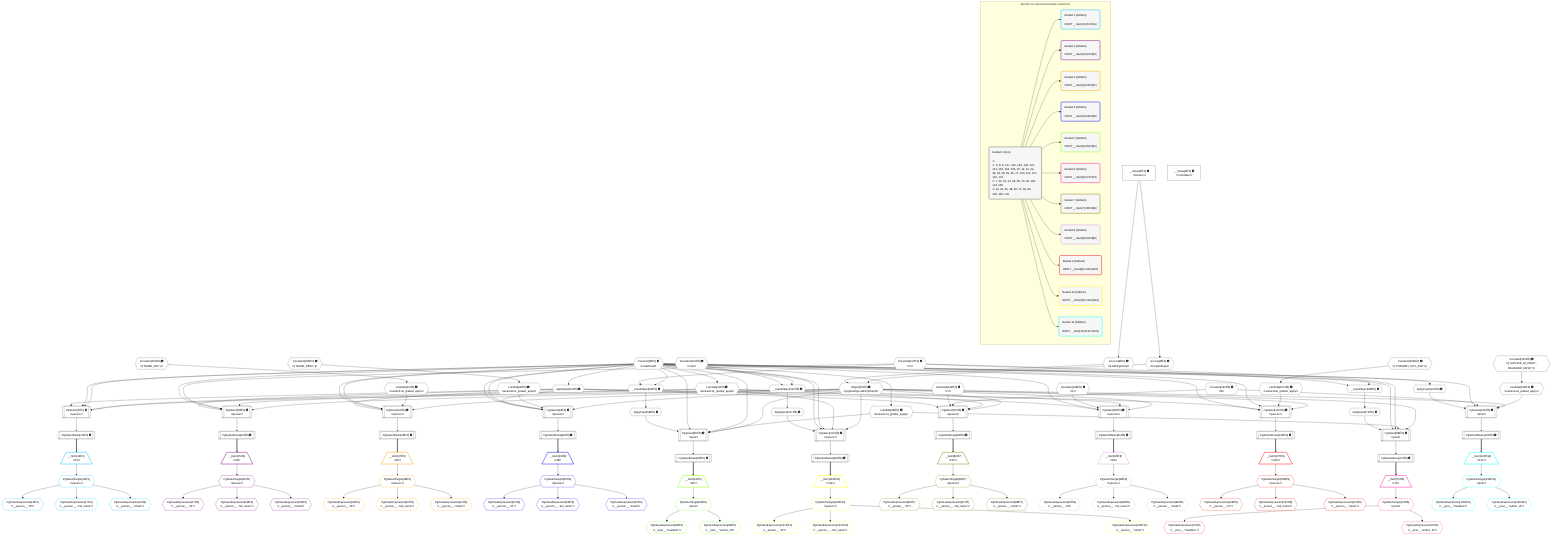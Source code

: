 %%{init: {'themeVariables': { 'fontSize': '12px'}}}%%
graph TD
    classDef path fill:#eee,stroke:#000,color:#000
    classDef plan fill:#fff,stroke-width:1px,color:#000
    classDef itemplan fill:#fff,stroke-width:2px,color:#000
    classDef unbatchedplan fill:#dff,stroke-width:1px,color:#000
    classDef sideeffectplan fill:#fcc,stroke-width:2px,color:#000
    classDef bucket fill:#f6f6f6,color:#000,stroke-width:2px,text-align:left


    %% plan dependencies
    PgSelect7[["PgSelect[7∈0] ➊<br />ᐸpersonᐳ"]]:::plan
    Object10{{"Object[10∈0] ➊<br />ᐸ{pgSettings,withPgClient}ᐳ"}}:::plan
    Lambda11{{"Lambda[11∈0] ➊<br />ᐸextractList_grafast_applyᐳ"}}:::plan
    Constant6{{"Constant[6∈0] ➊<br />ᐸundefinedᐳ"}}:::plan
    ApplyInput12{{"ApplyInput[12∈0] ➊"}}:::plan
    Object10 & Lambda11 & Constant6 & Constant6 & ApplyInput12 --> PgSelect7
    PgSelect20[["PgSelect[20∈0] ➊<br />ᐸpersonᐳ"]]:::plan
    Constant137{{"Constant[137∈0] ➊<br />ᐸ2ᐳ"}}:::plan
    Object10 & Lambda11 & Constant137 & Constant6 & ApplyInput12 --> PgSelect20
    PgSelect32[["PgSelect[32∈0] ➊<br />ᐸpersonᐳ"]]:::plan
    Lambda34{{"Lambda[34∈0] ➊<br />ᐸextractList_grafast_applyᐳ"}}:::plan
    Object10 & Lambda34 & Constant6 & Constant6 & ApplyInput12 --> PgSelect32
    PgSelect44[["PgSelect[44∈0] ➊<br />ᐸpersonᐳ"]]:::plan
    Lambda46{{"Lambda[46∈0] ➊<br />ᐸextractList_grafast_applyᐳ"}}:::plan
    Object10 & Lambda46 & Constant6 & Constant6 & ApplyInput12 --> PgSelect44
    PgSelect56[["PgSelect[56∈0] ➊<br />ᐸpostᐳ"]]:::plan
    Lambda58{{"Lambda[58∈0] ➊<br />ᐸextractList_grafast_applyᐳ"}}:::plan
    ApplyInput59{{"ApplyInput[59∈0] ➊"}}:::plan
    Object10 & Lambda58 & Constant6 & Constant6 & ApplyInput59 --> PgSelect56
    PgSelect68[["PgSelect[68∈0] ➊<br />ᐸpostᐳ"]]:::plan
    ApplyInput71{{"ApplyInput[71∈0] ➊"}}:::plan
    Object10 & Lambda58 & Constant137 & Constant6 & ApplyInput71 --> PgSelect68
    PgSelect79[["PgSelect[79∈0] ➊<br />ᐸpersonᐳ"]]:::plan
    Constant142{{"Constant[142∈0] ➊<br />ᐸ3ᐳ"}}:::plan
    Constant143{{"Constant[143∈0] ➊<br />ᐸ1ᐳ"}}:::plan
    Object10 & Lambda11 & Constant142 & Constant143 & ApplyInput12 --> PgSelect79
    PgSelect90[["PgSelect[90∈0] ➊<br />ᐸpersonᐳ"]]:::plan
    Constant144{{"Constant[144∈0] ➊<br />ᐸ0ᐳ"}}:::plan
    Object10 & Lambda11 & Constant144 & Constant6 & ApplyInput12 --> PgSelect90
    PgSelect102[["PgSelect[102∈0] ➊<br />ᐸpersonᐳ"]]:::plan
    Lambda104{{"Lambda[104∈0] ➊<br />ᐸextractList_grafast_applyᐳ"}}:::plan
    Object10 & Lambda104 & Constant6 & Constant6 & ApplyInput12 --> PgSelect102
    PgSelect114[["PgSelect[114∈0] ➊<br />ᐸpersonᐳ"]]:::plan
    ApplyInput117{{"ApplyInput[117∈0] ➊"}}:::plan
    Object10 & Lambda11 & Constant6 & Constant6 & ApplyInput117 --> PgSelect114
    PgSelect128[["PgSelect[128∈0] ➊<br />ᐸpostᐳ"]]:::plan
    Lambda130{{"Lambda[130∈0] ➊<br />ᐸextractList_grafast_applyᐳ"}}:::plan
    ApplyInput131{{"ApplyInput[131∈0] ➊"}}:::plan
    Object10 & Lambda130 & Constant142 & Constant6 & ApplyInput131 --> PgSelect128
    Access8{{"Access[8∈0] ➊<br />ᐸ2.pgSettingsᐳ"}}:::plan
    Access9{{"Access[9∈0] ➊<br />ᐸ2.withPgClientᐳ"}}:::plan
    Access8 & Access9 --> Object10
    __InputObject54{{"__InputObject[54∈0] ➊"}}:::plan
    Constant6 & Constant137 --> __InputObject54
    __InputObject66{{"__InputObject[66∈0] ➊"}}:::plan
    Constant6 & Constant137 --> __InputObject66
    __InputObject112{{"__InputObject[112∈0] ➊"}}:::plan
    Constant147{{"Constant[147∈0] ➊<br />ᐸnullᐳ"}}:::plan
    Constant6 & Constant147 --> __InputObject112
    __Value2["__Value[2∈0] ➊<br />ᐸcontextᐳ"]:::plan
    __Value2 --> Access8
    __Value2 --> Access9
    Constant6 --> Lambda11
    Constant6 --> ApplyInput12
    PgSelectRows13[["PgSelectRows[13∈0] ➊"]]:::plan
    PgSelect7 --> PgSelectRows13
    PgSelectRows24[["PgSelectRows[24∈0] ➊"]]:::plan
    PgSelect20 --> PgSelectRows24
    Constant151{{"Constant[151∈0] ➊<br />ᐸ[ 'NAME_ASC' ]ᐳ"}}:::plan
    Constant151 --> Lambda34
    PgSelectRows36[["PgSelectRows[36∈0] ➊"]]:::plan
    PgSelect32 --> PgSelectRows36
    Constant152{{"Constant[152∈0] ➊<br />ᐸ[ 'NAME_DESC' ]ᐳ"}}:::plan
    Constant152 --> Lambda46
    PgSelectRows48[["PgSelectRows[48∈0] ➊"]]:::plan
    PgSelect44 --> PgSelectRows48
    Constant6 --> Lambda58
    __InputObject54 --> ApplyInput59
    PgSelectRows60[["PgSelectRows[60∈0] ➊"]]:::plan
    PgSelect56 --> PgSelectRows60
    __InputObject66 --> ApplyInput71
    PgSelectRows72[["PgSelectRows[72∈0] ➊"]]:::plan
    PgSelect68 --> PgSelectRows72
    PgSelectRows83[["PgSelectRows[83∈0] ➊"]]:::plan
    PgSelect79 --> PgSelectRows83
    PgSelectRows94[["PgSelectRows[94∈0] ➊"]]:::plan
    PgSelect90 --> PgSelectRows94
    Constant153{{"Constant[153∈0] ➊<br />ᐸ[ 'PRIMARY_KEY_ASC' ]ᐳ"}}:::plan
    Constant153 --> Lambda104
    PgSelectRows106[["PgSelectRows[106∈0] ➊"]]:::plan
    PgSelect102 --> PgSelectRows106
    __InputObject112 --> ApplyInput117
    PgSelectRows118[["PgSelectRows[118∈0] ➊"]]:::plan
    PgSelect114 --> PgSelectRows118
    Constant154{{"Constant[154∈0] ➊<br />ᐸ[ 'AUTHOR_ID_DESC', 'HEADLINE_DESC' ]ᐳ"}}:::plan
    Constant154 --> Lambda130
    Constant6 --> ApplyInput131
    PgSelectRows132[["PgSelectRows[132∈0] ➊"]]:::plan
    PgSelect128 --> PgSelectRows132
    __Value4["__Value[4∈0] ➊<br />ᐸrootValueᐳ"]:::plan
    __Item14[/"__Item[14∈1]<br />ᐸ13ᐳ"\]:::itemplan
    PgSelectRows13 ==> __Item14
    PgSelectSingle15{{"PgSelectSingle[15∈1]<br />ᐸpersonᐳ"}}:::plan
    __Item14 --> PgSelectSingle15
    PgClassExpression16{{"PgClassExpression[16∈1]<br />ᐸ__person__.”id”ᐳ"}}:::plan
    PgSelectSingle15 --> PgClassExpression16
    PgClassExpression17{{"PgClassExpression[17∈1]<br />ᐸ__person__...full_name”ᐳ"}}:::plan
    PgSelectSingle15 --> PgClassExpression17
    PgClassExpression18{{"PgClassExpression[18∈1]<br />ᐸ__person__.”email”ᐳ"}}:::plan
    PgSelectSingle15 --> PgClassExpression18
    __Item25[/"__Item[25∈2]<br />ᐸ24ᐳ"\]:::itemplan
    PgSelectRows24 ==> __Item25
    PgSelectSingle26{{"PgSelectSingle[26∈2]<br />ᐸpersonᐳ"}}:::plan
    __Item25 --> PgSelectSingle26
    PgClassExpression27{{"PgClassExpression[27∈2]<br />ᐸ__person__.”id”ᐳ"}}:::plan
    PgSelectSingle26 --> PgClassExpression27
    PgClassExpression28{{"PgClassExpression[28∈2]<br />ᐸ__person__...full_name”ᐳ"}}:::plan
    PgSelectSingle26 --> PgClassExpression28
    PgClassExpression29{{"PgClassExpression[29∈2]<br />ᐸ__person__.”email”ᐳ"}}:::plan
    PgSelectSingle26 --> PgClassExpression29
    __Item37[/"__Item[37∈3]<br />ᐸ36ᐳ"\]:::itemplan
    PgSelectRows36 ==> __Item37
    PgSelectSingle38{{"PgSelectSingle[38∈3]<br />ᐸpersonᐳ"}}:::plan
    __Item37 --> PgSelectSingle38
    PgClassExpression39{{"PgClassExpression[39∈3]<br />ᐸ__person__.”id”ᐳ"}}:::plan
    PgSelectSingle38 --> PgClassExpression39
    PgClassExpression40{{"PgClassExpression[40∈3]<br />ᐸ__person__...full_name”ᐳ"}}:::plan
    PgSelectSingle38 --> PgClassExpression40
    PgClassExpression41{{"PgClassExpression[41∈3]<br />ᐸ__person__.”email”ᐳ"}}:::plan
    PgSelectSingle38 --> PgClassExpression41
    __Item49[/"__Item[49∈4]<br />ᐸ48ᐳ"\]:::itemplan
    PgSelectRows48 ==> __Item49
    PgSelectSingle50{{"PgSelectSingle[50∈4]<br />ᐸpersonᐳ"}}:::plan
    __Item49 --> PgSelectSingle50
    PgClassExpression51{{"PgClassExpression[51∈4]<br />ᐸ__person__.”id”ᐳ"}}:::plan
    PgSelectSingle50 --> PgClassExpression51
    PgClassExpression52{{"PgClassExpression[52∈4]<br />ᐸ__person__...full_name”ᐳ"}}:::plan
    PgSelectSingle50 --> PgClassExpression52
    PgClassExpression53{{"PgClassExpression[53∈4]<br />ᐸ__person__.”email”ᐳ"}}:::plan
    PgSelectSingle50 --> PgClassExpression53
    __Item61[/"__Item[61∈5]<br />ᐸ60ᐳ"\]:::itemplan
    PgSelectRows60 ==> __Item61
    PgSelectSingle62{{"PgSelectSingle[62∈5]<br />ᐸpostᐳ"}}:::plan
    __Item61 --> PgSelectSingle62
    PgClassExpression63{{"PgClassExpression[63∈5]<br />ᐸ__post__.”headline”ᐳ"}}:::plan
    PgSelectSingle62 --> PgClassExpression63
    PgClassExpression64{{"PgClassExpression[64∈5]<br />ᐸ__post__.”author_id”ᐳ"}}:::plan
    PgSelectSingle62 --> PgClassExpression64
    __Item73[/"__Item[73∈6]<br />ᐸ72ᐳ"\]:::itemplan
    PgSelectRows72 ==> __Item73
    PgSelectSingle74{{"PgSelectSingle[74∈6]<br />ᐸpostᐳ"}}:::plan
    __Item73 --> PgSelectSingle74
    PgClassExpression75{{"PgClassExpression[75∈6]<br />ᐸ__post__.”headline”ᐳ"}}:::plan
    PgSelectSingle74 --> PgClassExpression75
    PgClassExpression76{{"PgClassExpression[76∈6]<br />ᐸ__post__.”author_id”ᐳ"}}:::plan
    PgSelectSingle74 --> PgClassExpression76
    __Item84[/"__Item[84∈7]<br />ᐸ83ᐳ"\]:::itemplan
    PgSelectRows83 ==> __Item84
    PgSelectSingle85{{"PgSelectSingle[85∈7]<br />ᐸpersonᐳ"}}:::plan
    __Item84 --> PgSelectSingle85
    PgClassExpression86{{"PgClassExpression[86∈7]<br />ᐸ__person__.”id”ᐳ"}}:::plan
    PgSelectSingle85 --> PgClassExpression86
    PgClassExpression87{{"PgClassExpression[87∈7]<br />ᐸ__person__...full_name”ᐳ"}}:::plan
    PgSelectSingle85 --> PgClassExpression87
    PgClassExpression88{{"PgClassExpression[88∈7]<br />ᐸ__person__.”email”ᐳ"}}:::plan
    PgSelectSingle85 --> PgClassExpression88
    __Item95[/"__Item[95∈8]<br />ᐸ94ᐳ"\]:::itemplan
    PgSelectRows94 ==> __Item95
    PgSelectSingle96{{"PgSelectSingle[96∈8]<br />ᐸpersonᐳ"}}:::plan
    __Item95 --> PgSelectSingle96
    PgClassExpression97{{"PgClassExpression[97∈8]<br />ᐸ__person__.”id”ᐳ"}}:::plan
    PgSelectSingle96 --> PgClassExpression97
    PgClassExpression98{{"PgClassExpression[98∈8]<br />ᐸ__person__...full_name”ᐳ"}}:::plan
    PgSelectSingle96 --> PgClassExpression98
    PgClassExpression99{{"PgClassExpression[99∈8]<br />ᐸ__person__.”email”ᐳ"}}:::plan
    PgSelectSingle96 --> PgClassExpression99
    __Item107[/"__Item[107∈9]<br />ᐸ106ᐳ"\]:::itemplan
    PgSelectRows106 ==> __Item107
    PgSelectSingle108{{"PgSelectSingle[108∈9]<br />ᐸpersonᐳ"}}:::plan
    __Item107 --> PgSelectSingle108
    PgClassExpression109{{"PgClassExpression[109∈9]<br />ᐸ__person__.”id”ᐳ"}}:::plan
    PgSelectSingle108 --> PgClassExpression109
    PgClassExpression110{{"PgClassExpression[110∈9]<br />ᐸ__person__...full_name”ᐳ"}}:::plan
    PgSelectSingle108 --> PgClassExpression110
    PgClassExpression111{{"PgClassExpression[111∈9]<br />ᐸ__person__.”email”ᐳ"}}:::plan
    PgSelectSingle108 --> PgClassExpression111
    __Item119[/"__Item[119∈10]<br />ᐸ118ᐳ"\]:::itemplan
    PgSelectRows118 ==> __Item119
    PgSelectSingle120{{"PgSelectSingle[120∈10]<br />ᐸpersonᐳ"}}:::plan
    __Item119 --> PgSelectSingle120
    PgClassExpression121{{"PgClassExpression[121∈10]<br />ᐸ__person__.”id”ᐳ"}}:::plan
    PgSelectSingle120 --> PgClassExpression121
    PgClassExpression122{{"PgClassExpression[122∈10]<br />ᐸ__person__...full_name”ᐳ"}}:::plan
    PgSelectSingle120 --> PgClassExpression122
    PgClassExpression123{{"PgClassExpression[123∈10]<br />ᐸ__person__.”email”ᐳ"}}:::plan
    PgSelectSingle120 --> PgClassExpression123
    __Item133[/"__Item[133∈11]<br />ᐸ132ᐳ"\]:::itemplan
    PgSelectRows132 ==> __Item133
    PgSelectSingle134{{"PgSelectSingle[134∈11]<br />ᐸpostᐳ"}}:::plan
    __Item133 --> PgSelectSingle134
    PgClassExpression135{{"PgClassExpression[135∈11]<br />ᐸ__post__.”headline”ᐳ"}}:::plan
    PgSelectSingle134 --> PgClassExpression135
    PgClassExpression136{{"PgClassExpression[136∈11]<br />ᐸ__post__.”author_id”ᐳ"}}:::plan
    PgSelectSingle134 --> PgClassExpression136

    %% define steps

    subgraph "Buckets for queries/v4/simple-collections"
    Bucket0("Bucket 0 (root)<br /><br />1: <br />ᐳ: 6, 8, 9, 137, 142, 143, 144, 147, 151, 152, 153, 154, 10, 11, 12, 34, 46, 54, 58, 59, 66, 71, 104, 112, 117, 130, 131<br />2: 7, 20, 32, 44, 56, 68, 79, 90, 102, 114, 128<br />3: 13, 24, 36, 48, 60, 72, 83, 94, 106, 118, 132"):::bucket
    classDef bucket0 stroke:#696969
    class Bucket0,__Value2,__Value4,Constant6,PgSelect7,Access8,Access9,Object10,Lambda11,ApplyInput12,PgSelectRows13,PgSelect20,PgSelectRows24,PgSelect32,Lambda34,PgSelectRows36,PgSelect44,Lambda46,PgSelectRows48,__InputObject54,PgSelect56,Lambda58,ApplyInput59,PgSelectRows60,__InputObject66,PgSelect68,ApplyInput71,PgSelectRows72,PgSelect79,PgSelectRows83,PgSelect90,PgSelectRows94,PgSelect102,Lambda104,PgSelectRows106,__InputObject112,PgSelect114,ApplyInput117,PgSelectRows118,PgSelect128,Lambda130,ApplyInput131,PgSelectRows132,Constant137,Constant142,Constant143,Constant144,Constant147,Constant151,Constant152,Constant153,Constant154 bucket0
    Bucket1("Bucket 1 (listItem)<br /><br />ROOT __Item{1}ᐸ13ᐳ[14]"):::bucket
    classDef bucket1 stroke:#00bfff
    class Bucket1,__Item14,PgSelectSingle15,PgClassExpression16,PgClassExpression17,PgClassExpression18 bucket1
    Bucket2("Bucket 2 (listItem)<br /><br />ROOT __Item{2}ᐸ24ᐳ[25]"):::bucket
    classDef bucket2 stroke:#7f007f
    class Bucket2,__Item25,PgSelectSingle26,PgClassExpression27,PgClassExpression28,PgClassExpression29 bucket2
    Bucket3("Bucket 3 (listItem)<br /><br />ROOT __Item{3}ᐸ36ᐳ[37]"):::bucket
    classDef bucket3 stroke:#ffa500
    class Bucket3,__Item37,PgSelectSingle38,PgClassExpression39,PgClassExpression40,PgClassExpression41 bucket3
    Bucket4("Bucket 4 (listItem)<br /><br />ROOT __Item{4}ᐸ48ᐳ[49]"):::bucket
    classDef bucket4 stroke:#0000ff
    class Bucket4,__Item49,PgSelectSingle50,PgClassExpression51,PgClassExpression52,PgClassExpression53 bucket4
    Bucket5("Bucket 5 (listItem)<br /><br />ROOT __Item{5}ᐸ60ᐳ[61]"):::bucket
    classDef bucket5 stroke:#7fff00
    class Bucket5,__Item61,PgSelectSingle62,PgClassExpression63,PgClassExpression64 bucket5
    Bucket6("Bucket 6 (listItem)<br /><br />ROOT __Item{6}ᐸ72ᐳ[73]"):::bucket
    classDef bucket6 stroke:#ff1493
    class Bucket6,__Item73,PgSelectSingle74,PgClassExpression75,PgClassExpression76 bucket6
    Bucket7("Bucket 7 (listItem)<br /><br />ROOT __Item{7}ᐸ83ᐳ[84]"):::bucket
    classDef bucket7 stroke:#808000
    class Bucket7,__Item84,PgSelectSingle85,PgClassExpression86,PgClassExpression87,PgClassExpression88 bucket7
    Bucket8("Bucket 8 (listItem)<br /><br />ROOT __Item{8}ᐸ94ᐳ[95]"):::bucket
    classDef bucket8 stroke:#dda0dd
    class Bucket8,__Item95,PgSelectSingle96,PgClassExpression97,PgClassExpression98,PgClassExpression99 bucket8
    Bucket9("Bucket 9 (listItem)<br /><br />ROOT __Item{9}ᐸ106ᐳ[107]"):::bucket
    classDef bucket9 stroke:#ff0000
    class Bucket9,__Item107,PgSelectSingle108,PgClassExpression109,PgClassExpression110,PgClassExpression111 bucket9
    Bucket10("Bucket 10 (listItem)<br /><br />ROOT __Item{10}ᐸ118ᐳ[119]"):::bucket
    classDef bucket10 stroke:#ffff00
    class Bucket10,__Item119,PgSelectSingle120,PgClassExpression121,PgClassExpression122,PgClassExpression123 bucket10
    Bucket11("Bucket 11 (listItem)<br /><br />ROOT __Item{11}ᐸ132ᐳ[133]"):::bucket
    classDef bucket11 stroke:#00ffff
    class Bucket11,__Item133,PgSelectSingle134,PgClassExpression135,PgClassExpression136 bucket11
    Bucket0 --> Bucket1 & Bucket2 & Bucket3 & Bucket4 & Bucket5 & Bucket6 & Bucket7 & Bucket8 & Bucket9 & Bucket10 & Bucket11
    end